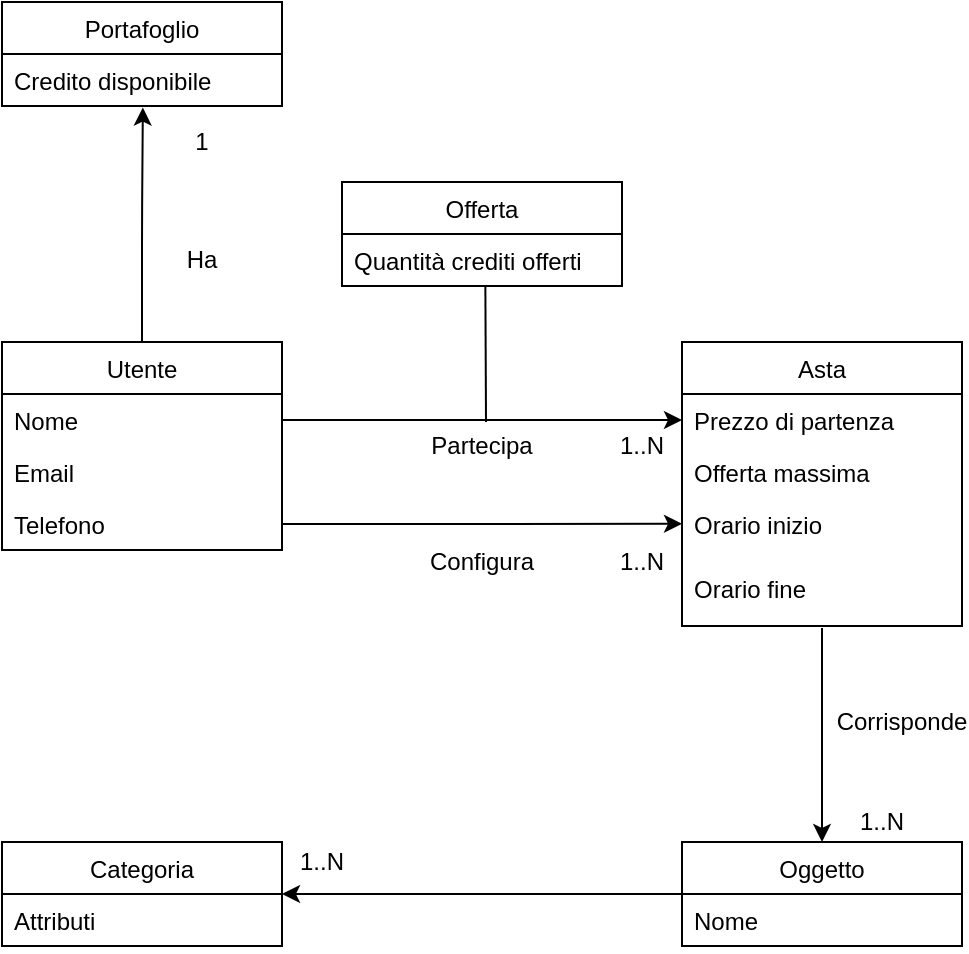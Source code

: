 <mxfile version="12.7.0" type="device"><diagram id="C5RBs43oDa-KdzZeNtuy" name="Page-1"><mxGraphModel dx="1185" dy="668" grid="1" gridSize="10" guides="1" tooltips="1" connect="1" arrows="1" fold="1" page="1" pageScale="1" pageWidth="827" pageHeight="1169" math="0" shadow="0"><root><mxCell id="WIyWlLk6GJQsqaUBKTNV-0"/><mxCell id="WIyWlLk6GJQsqaUBKTNV-1" parent="WIyWlLk6GJQsqaUBKTNV-0"/><mxCell id="xIt5EXOKrvQGk8ZwAL8l-31" style="edgeStyle=orthogonalEdgeStyle;rounded=1;orthogonalLoop=1;jettySize=auto;html=1;exitX=0.5;exitY=0;exitDx=0;exitDy=0;entryX=0.503;entryY=1.03;entryDx=0;entryDy=0;entryPerimeter=0;" edge="1" parent="WIyWlLk6GJQsqaUBKTNV-1" source="xIt5EXOKrvQGk8ZwAL8l-0" target="xIt5EXOKrvQGk8ZwAL8l-21"><mxGeometry relative="1" as="geometry"/></mxCell><mxCell id="xIt5EXOKrvQGk8ZwAL8l-0" value="Utente" style="swimlane;fontStyle=0;childLayout=stackLayout;horizontal=1;startSize=26;fillColor=none;horizontalStack=0;resizeParent=1;resizeParentMax=0;resizeLast=0;collapsible=1;marginBottom=0;" vertex="1" parent="WIyWlLk6GJQsqaUBKTNV-1"><mxGeometry x="60" y="190" width="140" height="104" as="geometry"/></mxCell><mxCell id="xIt5EXOKrvQGk8ZwAL8l-1" value="Nome" style="text;strokeColor=none;fillColor=none;align=left;verticalAlign=top;spacingLeft=4;spacingRight=4;overflow=hidden;rotatable=0;points=[[0,0.5],[1,0.5]];portConstraint=eastwest;" vertex="1" parent="xIt5EXOKrvQGk8ZwAL8l-0"><mxGeometry y="26" width="140" height="26" as="geometry"/></mxCell><mxCell id="xIt5EXOKrvQGk8ZwAL8l-2" value="Email" style="text;strokeColor=none;fillColor=none;align=left;verticalAlign=top;spacingLeft=4;spacingRight=4;overflow=hidden;rotatable=0;points=[[0,0.5],[1,0.5]];portConstraint=eastwest;" vertex="1" parent="xIt5EXOKrvQGk8ZwAL8l-0"><mxGeometry y="52" width="140" height="26" as="geometry"/></mxCell><mxCell id="xIt5EXOKrvQGk8ZwAL8l-3" value="Telefono" style="text;strokeColor=none;fillColor=none;align=left;verticalAlign=top;spacingLeft=4;spacingRight=4;overflow=hidden;rotatable=0;points=[[0,0.5],[1,0.5]];portConstraint=eastwest;" vertex="1" parent="xIt5EXOKrvQGk8ZwAL8l-0"><mxGeometry y="78" width="140" height="26" as="geometry"/></mxCell><mxCell id="xIt5EXOKrvQGk8ZwAL8l-4" value="Asta" style="swimlane;fontStyle=0;childLayout=stackLayout;horizontal=1;startSize=26;fillColor=none;horizontalStack=0;resizeParent=1;resizeParentMax=0;resizeLast=0;collapsible=1;marginBottom=0;shadow=0;" vertex="1" parent="WIyWlLk6GJQsqaUBKTNV-1"><mxGeometry x="400" y="190" width="140" height="142" as="geometry"><mxRectangle x="260" y="430" width="60" height="26" as="alternateBounds"/></mxGeometry></mxCell><mxCell id="xIt5EXOKrvQGk8ZwAL8l-5" value="Prezzo di partenza&#xA;" style="text;strokeColor=none;fillColor=none;align=left;verticalAlign=top;spacingLeft=4;spacingRight=4;overflow=hidden;rotatable=0;points=[[0,0.5],[1,0.5]];portConstraint=eastwest;" vertex="1" parent="xIt5EXOKrvQGk8ZwAL8l-4"><mxGeometry y="26" width="140" height="26" as="geometry"/></mxCell><mxCell id="xIt5EXOKrvQGk8ZwAL8l-6" value="Offerta massima" style="text;strokeColor=none;fillColor=none;align=left;verticalAlign=top;spacingLeft=4;spacingRight=4;overflow=hidden;rotatable=0;points=[[0,0.5],[1,0.5]];portConstraint=eastwest;" vertex="1" parent="xIt5EXOKrvQGk8ZwAL8l-4"><mxGeometry y="52" width="140" height="26" as="geometry"/></mxCell><mxCell id="xIt5EXOKrvQGk8ZwAL8l-7" value="Orario inizio&#xA;" style="text;strokeColor=none;fillColor=none;align=left;verticalAlign=top;spacingLeft=4;spacingRight=4;overflow=hidden;rotatable=0;points=[[0,0.5],[1,0.5]];portConstraint=eastwest;" vertex="1" parent="xIt5EXOKrvQGk8ZwAL8l-4"><mxGeometry y="78" width="140" height="32" as="geometry"/></mxCell><mxCell id="xIt5EXOKrvQGk8ZwAL8l-8" value="Orario fine" style="text;strokeColor=none;fillColor=none;align=left;verticalAlign=top;spacingLeft=4;spacingRight=4;overflow=hidden;rotatable=0;points=[[0,0.5],[1,0.5]];portConstraint=eastwest;" vertex="1" parent="xIt5EXOKrvQGk8ZwAL8l-4"><mxGeometry y="110" width="140" height="32" as="geometry"/></mxCell><mxCell id="xIt5EXOKrvQGk8ZwAL8l-28" style="edgeStyle=orthogonalEdgeStyle;rounded=1;orthogonalLoop=1;jettySize=auto;html=1;exitX=0;exitY=0.5;exitDx=0;exitDy=0;entryX=1;entryY=0.5;entryDx=0;entryDy=0;" edge="1" parent="WIyWlLk6GJQsqaUBKTNV-1" source="xIt5EXOKrvQGk8ZwAL8l-10" target="xIt5EXOKrvQGk8ZwAL8l-14"><mxGeometry relative="1" as="geometry"/></mxCell><mxCell id="xIt5EXOKrvQGk8ZwAL8l-10" value="Oggetto" style="swimlane;fontStyle=0;childLayout=stackLayout;horizontal=1;startSize=26;fillColor=none;horizontalStack=0;resizeParent=1;resizeParentMax=0;resizeLast=0;collapsible=1;marginBottom=0;shadow=0;" vertex="1" parent="WIyWlLk6GJQsqaUBKTNV-1"><mxGeometry x="400" y="440" width="140" height="52" as="geometry"/></mxCell><mxCell id="xIt5EXOKrvQGk8ZwAL8l-11" value="Nome" style="text;strokeColor=none;fillColor=none;align=left;verticalAlign=top;spacingLeft=4;spacingRight=4;overflow=hidden;rotatable=0;points=[[0,0.5],[1,0.5]];portConstraint=eastwest;" vertex="1" parent="xIt5EXOKrvQGk8ZwAL8l-10"><mxGeometry y="26" width="140" height="26" as="geometry"/></mxCell><mxCell id="xIt5EXOKrvQGk8ZwAL8l-14" value="Categoria" style="swimlane;fontStyle=0;childLayout=stackLayout;horizontal=1;startSize=26;fillColor=none;horizontalStack=0;resizeParent=1;resizeParentMax=0;resizeLast=0;collapsible=1;marginBottom=0;shadow=0;" vertex="1" parent="WIyWlLk6GJQsqaUBKTNV-1"><mxGeometry x="60" y="440" width="140" height="52" as="geometry"/></mxCell><mxCell id="xIt5EXOKrvQGk8ZwAL8l-15" value="Attributi" style="text;strokeColor=none;fillColor=none;align=left;verticalAlign=top;spacingLeft=4;spacingRight=4;overflow=hidden;rotatable=0;points=[[0,0.5],[1,0.5]];portConstraint=eastwest;" vertex="1" parent="xIt5EXOKrvQGk8ZwAL8l-14"><mxGeometry y="26" width="140" height="26" as="geometry"/></mxCell><mxCell id="xIt5EXOKrvQGk8ZwAL8l-20" value="Portafoglio" style="swimlane;fontStyle=0;childLayout=stackLayout;horizontal=1;startSize=26;fillColor=none;horizontalStack=0;resizeParent=1;resizeParentMax=0;resizeLast=0;collapsible=1;marginBottom=0;shadow=0;" vertex="1" parent="WIyWlLk6GJQsqaUBKTNV-1"><mxGeometry x="60" y="20" width="140" height="52" as="geometry"/></mxCell><mxCell id="xIt5EXOKrvQGk8ZwAL8l-21" value="Credito disponibile" style="text;strokeColor=none;fillColor=none;align=left;verticalAlign=top;spacingLeft=4;spacingRight=4;overflow=hidden;rotatable=0;points=[[0,0.5],[1,0.5]];portConstraint=eastwest;" vertex="1" parent="xIt5EXOKrvQGk8ZwAL8l-20"><mxGeometry y="26" width="140" height="26" as="geometry"/></mxCell><mxCell id="xIt5EXOKrvQGk8ZwAL8l-26" style="edgeStyle=orthogonalEdgeStyle;rounded=1;orthogonalLoop=1;jettySize=auto;html=1;exitX=0.5;exitY=1.031;exitDx=0;exitDy=0;entryX=0.5;entryY=0;entryDx=0;entryDy=0;exitPerimeter=0;" edge="1" parent="WIyWlLk6GJQsqaUBKTNV-1" source="xIt5EXOKrvQGk8ZwAL8l-8" target="xIt5EXOKrvQGk8ZwAL8l-10"><mxGeometry relative="1" as="geometry"/></mxCell><mxCell id="xIt5EXOKrvQGk8ZwAL8l-32" style="edgeStyle=orthogonalEdgeStyle;rounded=1;orthogonalLoop=1;jettySize=auto;html=1;exitX=1;exitY=0.5;exitDx=0;exitDy=0;entryX=0;entryY=0.5;entryDx=0;entryDy=0;" edge="1" parent="WIyWlLk6GJQsqaUBKTNV-1" source="xIt5EXOKrvQGk8ZwAL8l-1" target="xIt5EXOKrvQGk8ZwAL8l-5"><mxGeometry relative="1" as="geometry"><Array as="points"><mxPoint x="300" y="229"/><mxPoint x="300" y="229"/></Array></mxGeometry></mxCell><mxCell id="xIt5EXOKrvQGk8ZwAL8l-36" style="edgeStyle=orthogonalEdgeStyle;rounded=1;orthogonalLoop=1;jettySize=auto;html=1;exitX=1;exitY=0.5;exitDx=0;exitDy=0;entryX=0;entryY=0.403;entryDx=0;entryDy=0;entryPerimeter=0;" edge="1" parent="WIyWlLk6GJQsqaUBKTNV-1" source="xIt5EXOKrvQGk8ZwAL8l-3" target="xIt5EXOKrvQGk8ZwAL8l-7"><mxGeometry relative="1" as="geometry"/></mxCell><mxCell id="xIt5EXOKrvQGk8ZwAL8l-37" value="1..N" style="text;html=1;strokeColor=none;fillColor=none;align=center;verticalAlign=middle;whiteSpace=wrap;rounded=0;shadow=0;" vertex="1" parent="WIyWlLk6GJQsqaUBKTNV-1"><mxGeometry x="200" y="440" width="40" height="20" as="geometry"/></mxCell><mxCell id="xIt5EXOKrvQGk8ZwAL8l-38" value="1..N" style="text;html=1;strokeColor=none;fillColor=none;align=center;verticalAlign=middle;whiteSpace=wrap;rounded=0;shadow=0;" vertex="1" parent="WIyWlLk6GJQsqaUBKTNV-1"><mxGeometry x="480" y="420" width="40" height="20" as="geometry"/></mxCell><mxCell id="xIt5EXOKrvQGk8ZwAL8l-39" value="Configura" style="text;html=1;strokeColor=none;fillColor=none;align=center;verticalAlign=middle;whiteSpace=wrap;rounded=0;shadow=0;" vertex="1" parent="WIyWlLk6GJQsqaUBKTNV-1"><mxGeometry x="280" y="290" width="40" height="20" as="geometry"/></mxCell><mxCell id="xIt5EXOKrvQGk8ZwAL8l-40" value="1..N" style="text;html=1;strokeColor=none;fillColor=none;align=center;verticalAlign=middle;whiteSpace=wrap;rounded=0;shadow=0;" vertex="1" parent="WIyWlLk6GJQsqaUBKTNV-1"><mxGeometry x="360" y="290" width="40" height="20" as="geometry"/></mxCell><mxCell id="xIt5EXOKrvQGk8ZwAL8l-41" value="Partecipa" style="text;html=1;strokeColor=none;fillColor=none;align=center;verticalAlign=middle;whiteSpace=wrap;rounded=0;shadow=0;" vertex="1" parent="WIyWlLk6GJQsqaUBKTNV-1"><mxGeometry x="280" y="232" width="40" height="20" as="geometry"/></mxCell><mxCell id="xIt5EXOKrvQGk8ZwAL8l-42" value="1..N" style="text;html=1;strokeColor=none;fillColor=none;align=center;verticalAlign=middle;whiteSpace=wrap;rounded=0;shadow=0;" vertex="1" parent="WIyWlLk6GJQsqaUBKTNV-1"><mxGeometry x="360" y="232" width="40" height="20" as="geometry"/></mxCell><mxCell id="xIt5EXOKrvQGk8ZwAL8l-43" value="Offerta" style="swimlane;fontStyle=0;childLayout=stackLayout;horizontal=1;startSize=26;fillColor=none;horizontalStack=0;resizeParent=1;resizeParentMax=0;resizeLast=0;collapsible=1;marginBottom=0;shadow=0;" vertex="1" parent="WIyWlLk6GJQsqaUBKTNV-1"><mxGeometry x="230" y="110" width="140" height="52" as="geometry"/></mxCell><mxCell id="xIt5EXOKrvQGk8ZwAL8l-44" value="Quantità crediti offerti" style="text;strokeColor=none;fillColor=none;align=left;verticalAlign=top;spacingLeft=4;spacingRight=4;overflow=hidden;rotatable=0;points=[[0,0.5],[1,0.5]];portConstraint=eastwest;" vertex="1" parent="xIt5EXOKrvQGk8ZwAL8l-43"><mxGeometry y="26" width="140" height="26" as="geometry"/></mxCell><mxCell id="xIt5EXOKrvQGk8ZwAL8l-48" value="" style="endArrow=none;html=1;entryX=0.512;entryY=0.986;entryDx=0;entryDy=0;entryPerimeter=0;" edge="1" parent="WIyWlLk6GJQsqaUBKTNV-1" target="xIt5EXOKrvQGk8ZwAL8l-44"><mxGeometry width="50" height="50" relative="1" as="geometry"><mxPoint x="302" y="230" as="sourcePoint"/><mxPoint x="330" y="170" as="targetPoint"/></mxGeometry></mxCell><mxCell id="xIt5EXOKrvQGk8ZwAL8l-49" value="Corrisponde" style="text;html=1;strokeColor=none;fillColor=none;align=center;verticalAlign=middle;whiteSpace=wrap;rounded=0;shadow=0;" vertex="1" parent="WIyWlLk6GJQsqaUBKTNV-1"><mxGeometry x="490" y="370" width="40" height="20" as="geometry"/></mxCell><mxCell id="xIt5EXOKrvQGk8ZwAL8l-51" value="Ha" style="text;html=1;strokeColor=none;fillColor=none;align=center;verticalAlign=middle;whiteSpace=wrap;rounded=0;shadow=0;" vertex="1" parent="WIyWlLk6GJQsqaUBKTNV-1"><mxGeometry x="140" y="139" width="40" height="20" as="geometry"/></mxCell><mxCell id="xIt5EXOKrvQGk8ZwAL8l-52" value="1" style="text;html=1;strokeColor=none;fillColor=none;align=center;verticalAlign=middle;whiteSpace=wrap;rounded=0;shadow=0;" vertex="1" parent="WIyWlLk6GJQsqaUBKTNV-1"><mxGeometry x="140" y="80" width="40" height="20" as="geometry"/></mxCell></root></mxGraphModel></diagram></mxfile>
